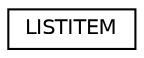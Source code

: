 digraph "Graphical Class Hierarchy"
{
  edge [fontname="Helvetica",fontsize="10",labelfontname="Helvetica",labelfontsize="10"];
  node [fontname="Helvetica",fontsize="10",shape=record];
  rankdir="LR";
  Node1 [label="LISTITEM",height=0.2,width=0.4,color="black", fillcolor="white", style="filled",URL="$struct_l_i_s_t_i_t_e_m.html"];
}
